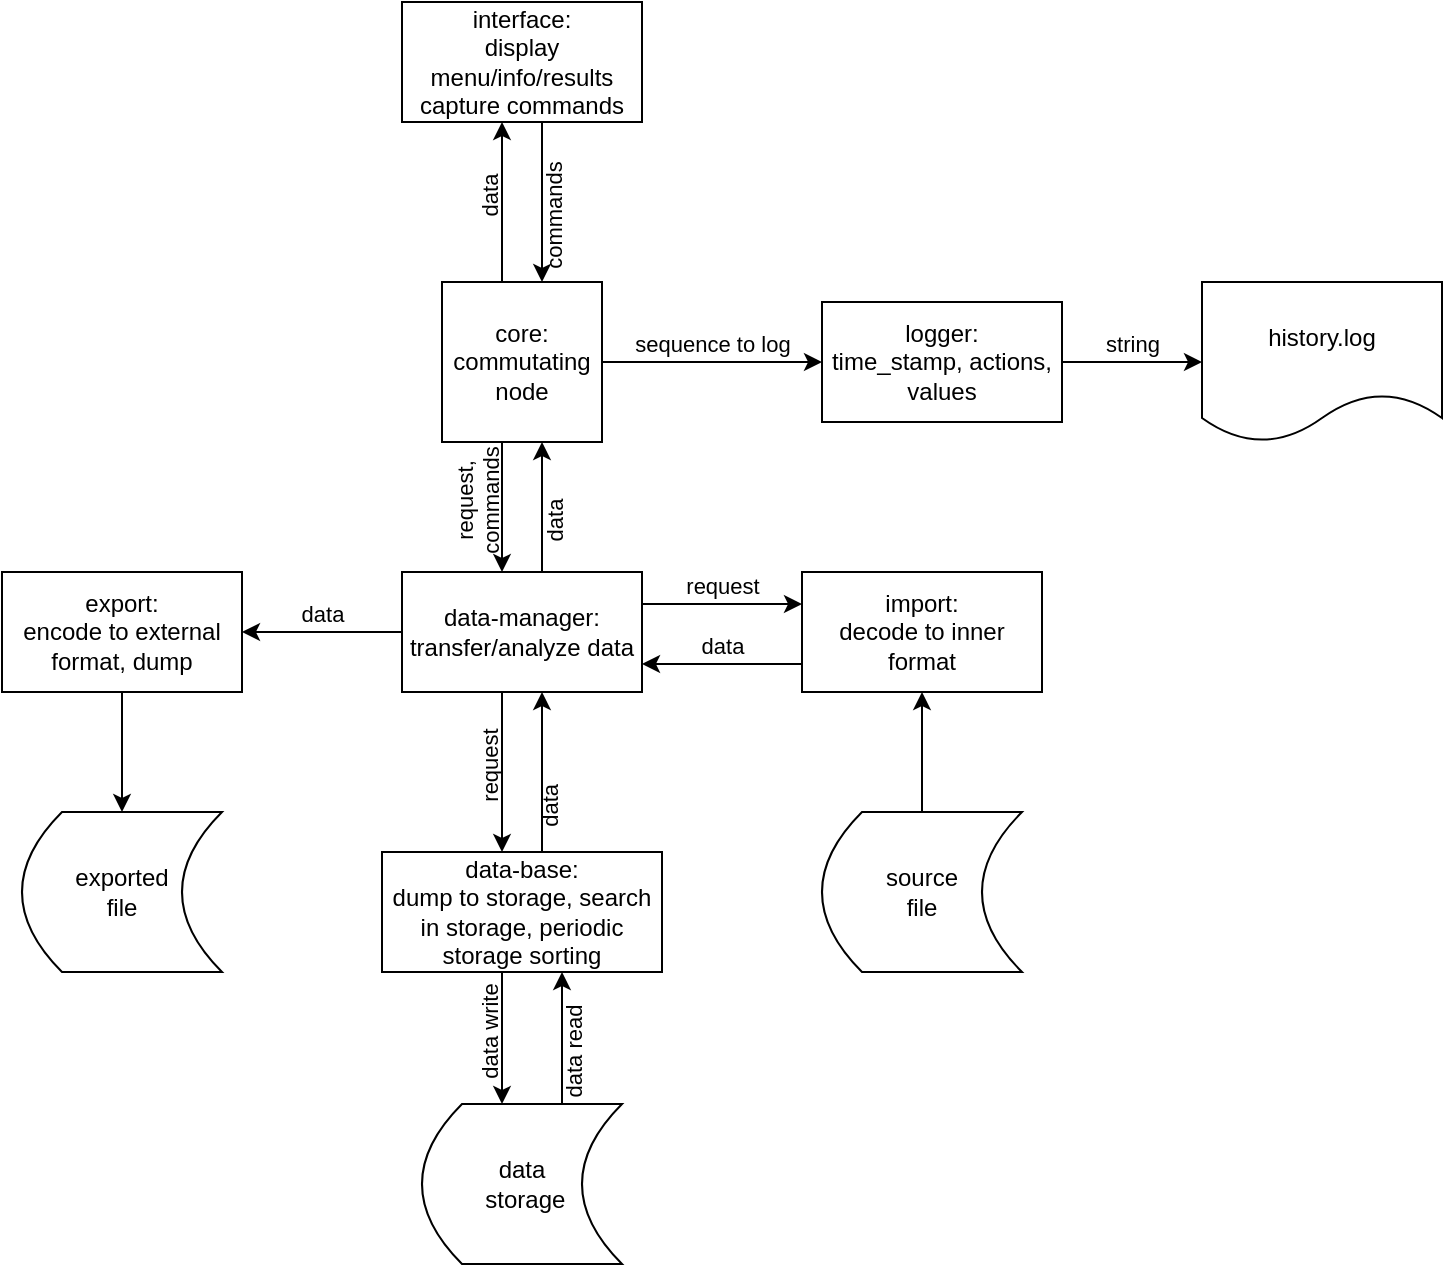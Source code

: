 <mxfile version="16.5.1" type="device"><diagram id="Qr6QU7Qtxe9scO-8TlNr" name="Страница 1"><mxGraphModel dx="1358" dy="1206" grid="1" gridSize="10" guides="1" tooltips="1" connect="1" arrows="1" fold="1" page="1" pageScale="1" pageWidth="827" pageHeight="1169" math="0" shadow="0"><root><mxCell id="0"/><mxCell id="1" parent="0"/><mxCell id="JOCK_NlKJ0b9R5YVgDWU-3" value="data" style="edgeStyle=orthogonalEdgeStyle;rounded=0;orthogonalLoop=1;jettySize=auto;html=1;horizontal=0;labelPosition=center;verticalLabelPosition=top;align=center;verticalAlign=bottom;labelBackgroundColor=none;" edge="1" parent="1" source="JOCK_NlKJ0b9R5YVgDWU-1" target="JOCK_NlKJ0b9R5YVgDWU-2"><mxGeometry relative="1" as="geometry"><Array as="points"><mxPoint x="300" y="369"/><mxPoint x="300" y="369"/></Array></mxGeometry></mxCell><mxCell id="JOCK_NlKJ0b9R5YVgDWU-6" value="request, &lt;br&gt;commands" style="edgeStyle=orthogonalEdgeStyle;rounded=0;orthogonalLoop=1;jettySize=auto;html=1;horizontal=0;labelPosition=center;verticalLabelPosition=top;align=center;verticalAlign=bottom;labelBackgroundColor=none;" edge="1" parent="1" source="JOCK_NlKJ0b9R5YVgDWU-1" target="JOCK_NlKJ0b9R5YVgDWU-5"><mxGeometry relative="1" as="geometry"><Array as="points"><mxPoint x="300" y="509"/><mxPoint x="300" y="509"/></Array></mxGeometry></mxCell><mxCell id="JOCK_NlKJ0b9R5YVgDWU-9" value="sequence to log" style="edgeStyle=orthogonalEdgeStyle;rounded=0;orthogonalLoop=1;jettySize=auto;html=1;labelPosition=center;verticalLabelPosition=top;align=center;verticalAlign=bottom;fontColor=default;labelBackgroundColor=none;" edge="1" parent="1" source="JOCK_NlKJ0b9R5YVgDWU-1" target="JOCK_NlKJ0b9R5YVgDWU-8"><mxGeometry relative="1" as="geometry"/></mxCell><mxCell id="JOCK_NlKJ0b9R5YVgDWU-1" value="core:&lt;br&gt;commutating node" style="whiteSpace=wrap;html=1;aspect=fixed;" vertex="1" parent="1"><mxGeometry x="270" y="379" width="80" height="80" as="geometry"/></mxCell><mxCell id="JOCK_NlKJ0b9R5YVgDWU-4" value="commands" style="edgeStyle=orthogonalEdgeStyle;rounded=0;orthogonalLoop=1;jettySize=auto;html=1;labelPosition=center;verticalLabelPosition=bottom;align=center;verticalAlign=top;horizontal=0;labelBackgroundColor=none;" edge="1" parent="1" source="JOCK_NlKJ0b9R5YVgDWU-2" target="JOCK_NlKJ0b9R5YVgDWU-1"><mxGeometry relative="1" as="geometry"><Array as="points"><mxPoint x="320" y="349"/><mxPoint x="320" y="349"/></Array></mxGeometry></mxCell><mxCell id="JOCK_NlKJ0b9R5YVgDWU-2" value="interface: &lt;br&gt;display menu/info/results&lt;br&gt;capture commands" style="whiteSpace=wrap;html=1;" vertex="1" parent="1"><mxGeometry x="250" y="239" width="120" height="60" as="geometry"/></mxCell><mxCell id="JOCK_NlKJ0b9R5YVgDWU-7" value="data" style="edgeStyle=orthogonalEdgeStyle;rounded=0;orthogonalLoop=1;jettySize=auto;html=1;horizontal=0;labelPosition=center;verticalLabelPosition=bottom;align=center;verticalAlign=top;labelBackgroundColor=none;" edge="1" parent="1" source="JOCK_NlKJ0b9R5YVgDWU-5" target="JOCK_NlKJ0b9R5YVgDWU-1"><mxGeometry relative="1" as="geometry"><Array as="points"><mxPoint x="320" y="509"/><mxPoint x="320" y="509"/></Array></mxGeometry></mxCell><mxCell id="JOCK_NlKJ0b9R5YVgDWU-13" value="request" style="edgeStyle=orthogonalEdgeStyle;rounded=0;orthogonalLoop=1;jettySize=auto;html=1;horizontal=0;labelPosition=center;verticalLabelPosition=top;align=center;verticalAlign=bottom;labelBackgroundColor=none;" edge="1" parent="1" source="JOCK_NlKJ0b9R5YVgDWU-5" target="JOCK_NlKJ0b9R5YVgDWU-12"><mxGeometry relative="1" as="geometry"><Array as="points"><mxPoint x="300" y="610"/><mxPoint x="300" y="610"/></Array></mxGeometry></mxCell><mxCell id="JOCK_NlKJ0b9R5YVgDWU-16" value="data" style="edgeStyle=orthogonalEdgeStyle;rounded=0;orthogonalLoop=1;jettySize=auto;html=1;labelPosition=center;verticalLabelPosition=top;align=center;verticalAlign=bottom;" edge="1" parent="1" source="JOCK_NlKJ0b9R5YVgDWU-5" target="JOCK_NlKJ0b9R5YVgDWU-15"><mxGeometry relative="1" as="geometry"/></mxCell><mxCell id="JOCK_NlKJ0b9R5YVgDWU-20" value="request" style="edgeStyle=orthogonalEdgeStyle;rounded=0;orthogonalLoop=1;jettySize=auto;html=1;labelPosition=center;verticalLabelPosition=top;align=center;verticalAlign=bottom;" edge="1" parent="1" source="JOCK_NlKJ0b9R5YVgDWU-5" target="JOCK_NlKJ0b9R5YVgDWU-19"><mxGeometry relative="1" as="geometry"><Array as="points"><mxPoint x="430" y="540"/><mxPoint x="430" y="540"/></Array></mxGeometry></mxCell><mxCell id="JOCK_NlKJ0b9R5YVgDWU-5" value="data-manager:&lt;br&gt;transfer/analyze data" style="whiteSpace=wrap;html=1;" vertex="1" parent="1"><mxGeometry x="250" y="524" width="120" height="60" as="geometry"/></mxCell><mxCell id="JOCK_NlKJ0b9R5YVgDWU-11" value="string" style="edgeStyle=orthogonalEdgeStyle;rounded=0;orthogonalLoop=1;jettySize=auto;html=1;labelPosition=center;verticalLabelPosition=top;align=center;verticalAlign=bottom;labelBackgroundColor=none;" edge="1" parent="1" source="JOCK_NlKJ0b9R5YVgDWU-8" target="JOCK_NlKJ0b9R5YVgDWU-10"><mxGeometry relative="1" as="geometry"/></mxCell><mxCell id="JOCK_NlKJ0b9R5YVgDWU-8" value="logger:&lt;br&gt;time_stamp, actions, values" style="whiteSpace=wrap;html=1;" vertex="1" parent="1"><mxGeometry x="460" y="389" width="120" height="60" as="geometry"/></mxCell><mxCell id="JOCK_NlKJ0b9R5YVgDWU-10" value="history.log" style="shape=document;whiteSpace=wrap;html=1;boundedLbl=1;" vertex="1" parent="1"><mxGeometry x="650" y="379" width="120" height="80" as="geometry"/></mxCell><mxCell id="JOCK_NlKJ0b9R5YVgDWU-14" value="data" style="edgeStyle=orthogonalEdgeStyle;rounded=0;orthogonalLoop=1;jettySize=auto;html=1;horizontal=0;labelPosition=left;verticalLabelPosition=bottom;align=right;verticalAlign=top;labelBackgroundColor=none;" edge="1" parent="1" source="JOCK_NlKJ0b9R5YVgDWU-12" target="JOCK_NlKJ0b9R5YVgDWU-5"><mxGeometry relative="1" as="geometry"><Array as="points"><mxPoint x="320" y="610"/><mxPoint x="320" y="610"/></Array></mxGeometry></mxCell><mxCell id="JOCK_NlKJ0b9R5YVgDWU-26" value="data write" style="edgeStyle=orthogonalEdgeStyle;rounded=0;orthogonalLoop=1;jettySize=auto;html=1;labelBackgroundColor=none;horizontal=0;labelPosition=center;verticalLabelPosition=top;align=center;verticalAlign=bottom;" edge="1" parent="1" source="JOCK_NlKJ0b9R5YVgDWU-12" target="JOCK_NlKJ0b9R5YVgDWU-25"><mxGeometry relative="1" as="geometry"><Array as="points"><mxPoint x="300" y="740"/><mxPoint x="300" y="740"/></Array></mxGeometry></mxCell><mxCell id="JOCK_NlKJ0b9R5YVgDWU-12" value="data-base:&lt;br&gt;dump to storage, search in storage, periodic storage sorting" style="whiteSpace=wrap;html=1;" vertex="1" parent="1"><mxGeometry x="240" y="664" width="140" height="60" as="geometry"/></mxCell><mxCell id="JOCK_NlKJ0b9R5YVgDWU-18" value="" style="edgeStyle=orthogonalEdgeStyle;rounded=0;orthogonalLoop=1;jettySize=auto;html=1;" edge="1" parent="1" source="JOCK_NlKJ0b9R5YVgDWU-15" target="JOCK_NlKJ0b9R5YVgDWU-22"><mxGeometry relative="1" as="geometry"><mxPoint x="110" y="640" as="targetPoint"/></mxGeometry></mxCell><mxCell id="JOCK_NlKJ0b9R5YVgDWU-15" value="export:&lt;br&gt;encode to external format, dump" style="whiteSpace=wrap;html=1;" vertex="1" parent="1"><mxGeometry x="50" y="524" width="120" height="60" as="geometry"/></mxCell><mxCell id="JOCK_NlKJ0b9R5YVgDWU-21" value="data" style="edgeStyle=orthogonalEdgeStyle;rounded=0;orthogonalLoop=1;jettySize=auto;html=1;labelPosition=center;verticalLabelPosition=top;align=center;verticalAlign=bottom;" edge="1" parent="1" source="JOCK_NlKJ0b9R5YVgDWU-19" target="JOCK_NlKJ0b9R5YVgDWU-5"><mxGeometry relative="1" as="geometry"><Array as="points"><mxPoint x="430" y="570"/><mxPoint x="430" y="570"/></Array></mxGeometry></mxCell><mxCell id="JOCK_NlKJ0b9R5YVgDWU-19" value="import:&lt;br&gt;decode to inner format" style="whiteSpace=wrap;html=1;" vertex="1" parent="1"><mxGeometry x="450" y="524" width="120" height="60" as="geometry"/></mxCell><mxCell id="JOCK_NlKJ0b9R5YVgDWU-22" value="exported &lt;br&gt;file" style="shape=dataStorage;whiteSpace=wrap;html=1;fixedSize=1;" vertex="1" parent="1"><mxGeometry x="60" y="644" width="100" height="80" as="geometry"/></mxCell><mxCell id="JOCK_NlKJ0b9R5YVgDWU-24" value="" style="edgeStyle=orthogonalEdgeStyle;rounded=0;orthogonalLoop=1;jettySize=auto;html=1;" edge="1" parent="1" source="JOCK_NlKJ0b9R5YVgDWU-23" target="JOCK_NlKJ0b9R5YVgDWU-19"><mxGeometry relative="1" as="geometry"/></mxCell><mxCell id="JOCK_NlKJ0b9R5YVgDWU-23" value="source&lt;br&gt;file" style="shape=dataStorage;whiteSpace=wrap;html=1;fixedSize=1;" vertex="1" parent="1"><mxGeometry x="460" y="644" width="100" height="80" as="geometry"/></mxCell><mxCell id="JOCK_NlKJ0b9R5YVgDWU-27" value="data read" style="edgeStyle=orthogonalEdgeStyle;rounded=0;orthogonalLoop=1;jettySize=auto;html=1;labelBackgroundColor=none;horizontal=0;labelPosition=center;verticalLabelPosition=bottom;align=center;verticalAlign=top;" edge="1" parent="1" source="JOCK_NlKJ0b9R5YVgDWU-25" target="JOCK_NlKJ0b9R5YVgDWU-12"><mxGeometry relative="1" as="geometry"><Array as="points"><mxPoint x="330" y="750"/><mxPoint x="330" y="750"/></Array></mxGeometry></mxCell><mxCell id="JOCK_NlKJ0b9R5YVgDWU-25" value="data&lt;br&gt;&amp;nbsp;storage" style="shape=dataStorage;whiteSpace=wrap;html=1;fixedSize=1;" vertex="1" parent="1"><mxGeometry x="260" y="790" width="100" height="80" as="geometry"/></mxCell></root></mxGraphModel></diagram></mxfile>